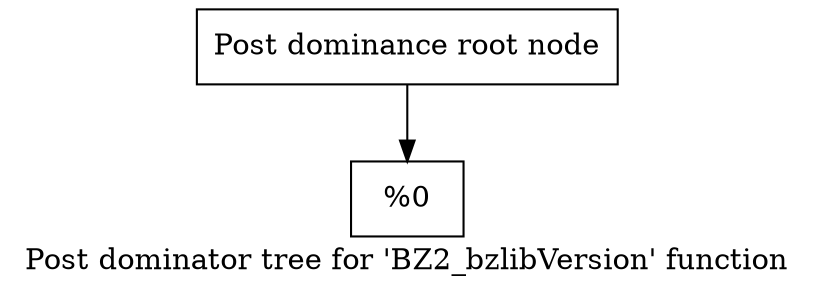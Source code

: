 digraph "Post dominator tree for 'BZ2_bzlibVersion' function" {
	label="Post dominator tree for 'BZ2_bzlibVersion' function";

	Node0xfb5980 [shape=record,label="{Post dominance root node}"];
	Node0xfb5980 -> Node0x1210800;
	Node0x1210800 [shape=record,label="{%0}"];
}
